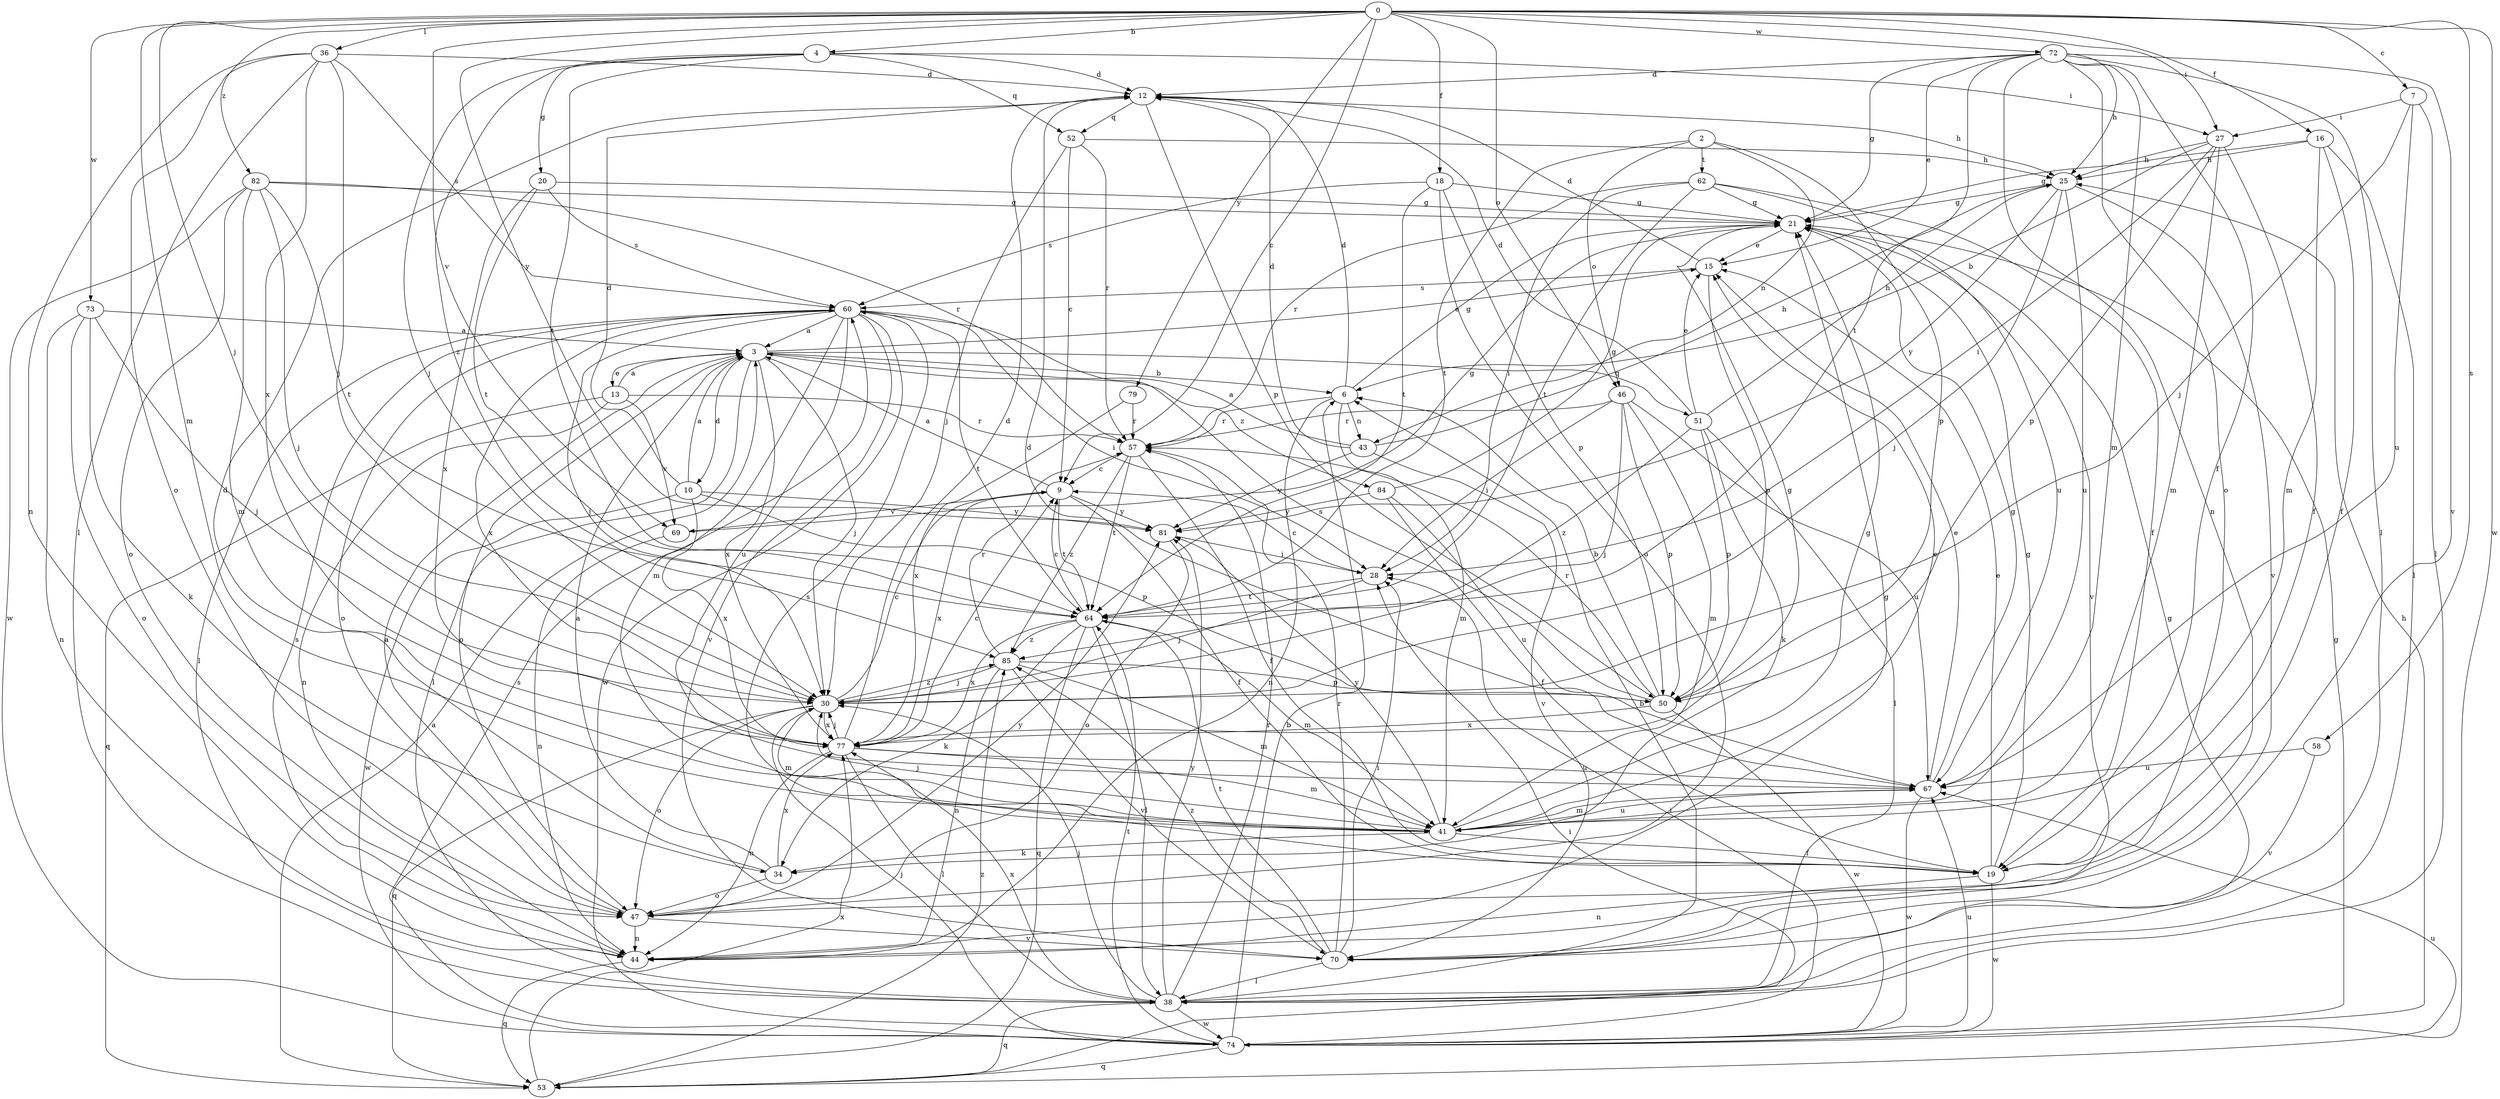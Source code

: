 strict digraph  {
0;
2;
3;
4;
6;
7;
9;
10;
12;
13;
15;
16;
18;
19;
20;
21;
25;
27;
28;
30;
34;
36;
38;
41;
43;
44;
46;
47;
50;
51;
52;
53;
57;
58;
60;
62;
64;
67;
69;
70;
72;
73;
74;
77;
79;
81;
82;
84;
85;
0 -> 4  [label=b];
0 -> 7  [label=c];
0 -> 9  [label=c];
0 -> 16  [label=f];
0 -> 18  [label=f];
0 -> 27  [label=i];
0 -> 30  [label=j];
0 -> 36  [label=l];
0 -> 41  [label=m];
0 -> 46  [label=o];
0 -> 58  [label=s];
0 -> 69  [label=v];
0 -> 72  [label=w];
0 -> 73  [label=w];
0 -> 74  [label=w];
0 -> 79  [label=y];
0 -> 81  [label=y];
0 -> 82  [label=z];
2 -> 43  [label=n];
2 -> 46  [label=o];
2 -> 50  [label=p];
2 -> 62  [label=t];
2 -> 64  [label=t];
3 -> 6  [label=b];
3 -> 10  [label=d];
3 -> 13  [label=e];
3 -> 15  [label=e];
3 -> 30  [label=j];
3 -> 38  [label=l];
3 -> 47  [label=o];
3 -> 51  [label=q];
3 -> 77  [label=x];
3 -> 84  [label=z];
4 -> 12  [label=d];
4 -> 20  [label=g];
4 -> 27  [label=i];
4 -> 30  [label=j];
4 -> 52  [label=q];
4 -> 64  [label=t];
4 -> 85  [label=z];
6 -> 12  [label=d];
6 -> 21  [label=g];
6 -> 41  [label=m];
6 -> 43  [label=n];
6 -> 44  [label=n];
6 -> 57  [label=r];
7 -> 27  [label=i];
7 -> 30  [label=j];
7 -> 38  [label=l];
7 -> 67  [label=u];
9 -> 3  [label=a];
9 -> 19  [label=f];
9 -> 64  [label=t];
9 -> 69  [label=v];
9 -> 77  [label=x];
9 -> 81  [label=y];
10 -> 3  [label=a];
10 -> 12  [label=d];
10 -> 50  [label=p];
10 -> 74  [label=w];
10 -> 77  [label=x];
10 -> 81  [label=y];
12 -> 25  [label=h];
12 -> 50  [label=p];
12 -> 52  [label=q];
13 -> 3  [label=a];
13 -> 44  [label=n];
13 -> 53  [label=q];
13 -> 57  [label=r];
13 -> 69  [label=v];
15 -> 12  [label=d];
15 -> 50  [label=p];
15 -> 60  [label=s];
16 -> 19  [label=f];
16 -> 21  [label=g];
16 -> 25  [label=h];
16 -> 38  [label=l];
16 -> 41  [label=m];
18 -> 21  [label=g];
18 -> 47  [label=o];
18 -> 50  [label=p];
18 -> 60  [label=s];
18 -> 64  [label=t];
19 -> 15  [label=e];
19 -> 21  [label=g];
19 -> 44  [label=n];
19 -> 60  [label=s];
19 -> 74  [label=w];
20 -> 21  [label=g];
20 -> 60  [label=s];
20 -> 64  [label=t];
20 -> 77  [label=x];
21 -> 15  [label=e];
21 -> 70  [label=v];
25 -> 21  [label=g];
25 -> 30  [label=j];
25 -> 67  [label=u];
25 -> 70  [label=v];
25 -> 81  [label=y];
27 -> 6  [label=b];
27 -> 19  [label=f];
27 -> 25  [label=h];
27 -> 28  [label=i];
27 -> 41  [label=m];
27 -> 50  [label=p];
28 -> 9  [label=c];
28 -> 30  [label=j];
28 -> 64  [label=t];
30 -> 9  [label=c];
30 -> 41  [label=m];
30 -> 47  [label=o];
30 -> 53  [label=q];
30 -> 77  [label=x];
30 -> 85  [label=z];
34 -> 3  [label=a];
34 -> 12  [label=d];
34 -> 47  [label=o];
34 -> 77  [label=x];
36 -> 12  [label=d];
36 -> 30  [label=j];
36 -> 38  [label=l];
36 -> 44  [label=n];
36 -> 47  [label=o];
36 -> 60  [label=s];
36 -> 77  [label=x];
38 -> 6  [label=b];
38 -> 21  [label=g];
38 -> 30  [label=j];
38 -> 53  [label=q];
38 -> 57  [label=r];
38 -> 74  [label=w];
38 -> 77  [label=x];
38 -> 81  [label=y];
41 -> 15  [label=e];
41 -> 19  [label=f];
41 -> 21  [label=g];
41 -> 30  [label=j];
41 -> 34  [label=k];
41 -> 67  [label=u];
41 -> 81  [label=y];
43 -> 3  [label=a];
43 -> 12  [label=d];
43 -> 25  [label=h];
43 -> 70  [label=v];
43 -> 81  [label=y];
44 -> 21  [label=g];
44 -> 53  [label=q];
44 -> 60  [label=s];
46 -> 28  [label=i];
46 -> 30  [label=j];
46 -> 41  [label=m];
46 -> 50  [label=p];
46 -> 57  [label=r];
46 -> 67  [label=u];
47 -> 3  [label=a];
47 -> 44  [label=n];
47 -> 70  [label=v];
47 -> 81  [label=y];
50 -> 6  [label=b];
50 -> 57  [label=r];
50 -> 60  [label=s];
50 -> 74  [label=w];
50 -> 77  [label=x];
51 -> 12  [label=d];
51 -> 15  [label=e];
51 -> 25  [label=h];
51 -> 34  [label=k];
51 -> 38  [label=l];
51 -> 50  [label=p];
51 -> 85  [label=z];
52 -> 9  [label=c];
52 -> 25  [label=h];
52 -> 30  [label=j];
52 -> 57  [label=r];
53 -> 3  [label=a];
53 -> 28  [label=i];
53 -> 67  [label=u];
53 -> 77  [label=x];
53 -> 85  [label=z];
57 -> 9  [label=c];
57 -> 19  [label=f];
57 -> 64  [label=t];
57 -> 85  [label=z];
58 -> 67  [label=u];
58 -> 70  [label=v];
60 -> 3  [label=a];
60 -> 28  [label=i];
60 -> 30  [label=j];
60 -> 38  [label=l];
60 -> 41  [label=m];
60 -> 47  [label=o];
60 -> 64  [label=t];
60 -> 67  [label=u];
60 -> 70  [label=v];
60 -> 74  [label=w];
60 -> 77  [label=x];
62 -> 19  [label=f];
62 -> 21  [label=g];
62 -> 28  [label=i];
62 -> 57  [label=r];
62 -> 64  [label=t];
62 -> 67  [label=u];
64 -> 9  [label=c];
64 -> 34  [label=k];
64 -> 38  [label=l];
64 -> 41  [label=m];
64 -> 53  [label=q];
64 -> 77  [label=x];
64 -> 85  [label=z];
67 -> 12  [label=d];
67 -> 15  [label=e];
67 -> 21  [label=g];
67 -> 41  [label=m];
67 -> 74  [label=w];
69 -> 21  [label=g];
69 -> 44  [label=n];
70 -> 28  [label=i];
70 -> 38  [label=l];
70 -> 57  [label=r];
70 -> 64  [label=t];
70 -> 85  [label=z];
72 -> 12  [label=d];
72 -> 15  [label=e];
72 -> 19  [label=f];
72 -> 21  [label=g];
72 -> 25  [label=h];
72 -> 38  [label=l];
72 -> 41  [label=m];
72 -> 44  [label=n];
72 -> 47  [label=o];
72 -> 64  [label=t];
72 -> 70  [label=v];
73 -> 3  [label=a];
73 -> 30  [label=j];
73 -> 34  [label=k];
73 -> 44  [label=n];
73 -> 47  [label=o];
74 -> 6  [label=b];
74 -> 21  [label=g];
74 -> 25  [label=h];
74 -> 28  [label=i];
74 -> 30  [label=j];
74 -> 53  [label=q];
74 -> 60  [label=s];
74 -> 64  [label=t];
74 -> 67  [label=u];
77 -> 9  [label=c];
77 -> 12  [label=d];
77 -> 21  [label=g];
77 -> 30  [label=j];
77 -> 38  [label=l];
77 -> 41  [label=m];
77 -> 44  [label=n];
77 -> 67  [label=u];
79 -> 57  [label=r];
79 -> 77  [label=x];
81 -> 28  [label=i];
81 -> 47  [label=o];
82 -> 21  [label=g];
82 -> 30  [label=j];
82 -> 41  [label=m];
82 -> 47  [label=o];
82 -> 57  [label=r];
82 -> 64  [label=t];
82 -> 74  [label=w];
84 -> 19  [label=f];
84 -> 21  [label=g];
84 -> 67  [label=u];
84 -> 81  [label=y];
85 -> 30  [label=j];
85 -> 41  [label=m];
85 -> 44  [label=n];
85 -> 50  [label=p];
85 -> 57  [label=r];
85 -> 70  [label=v];
}
